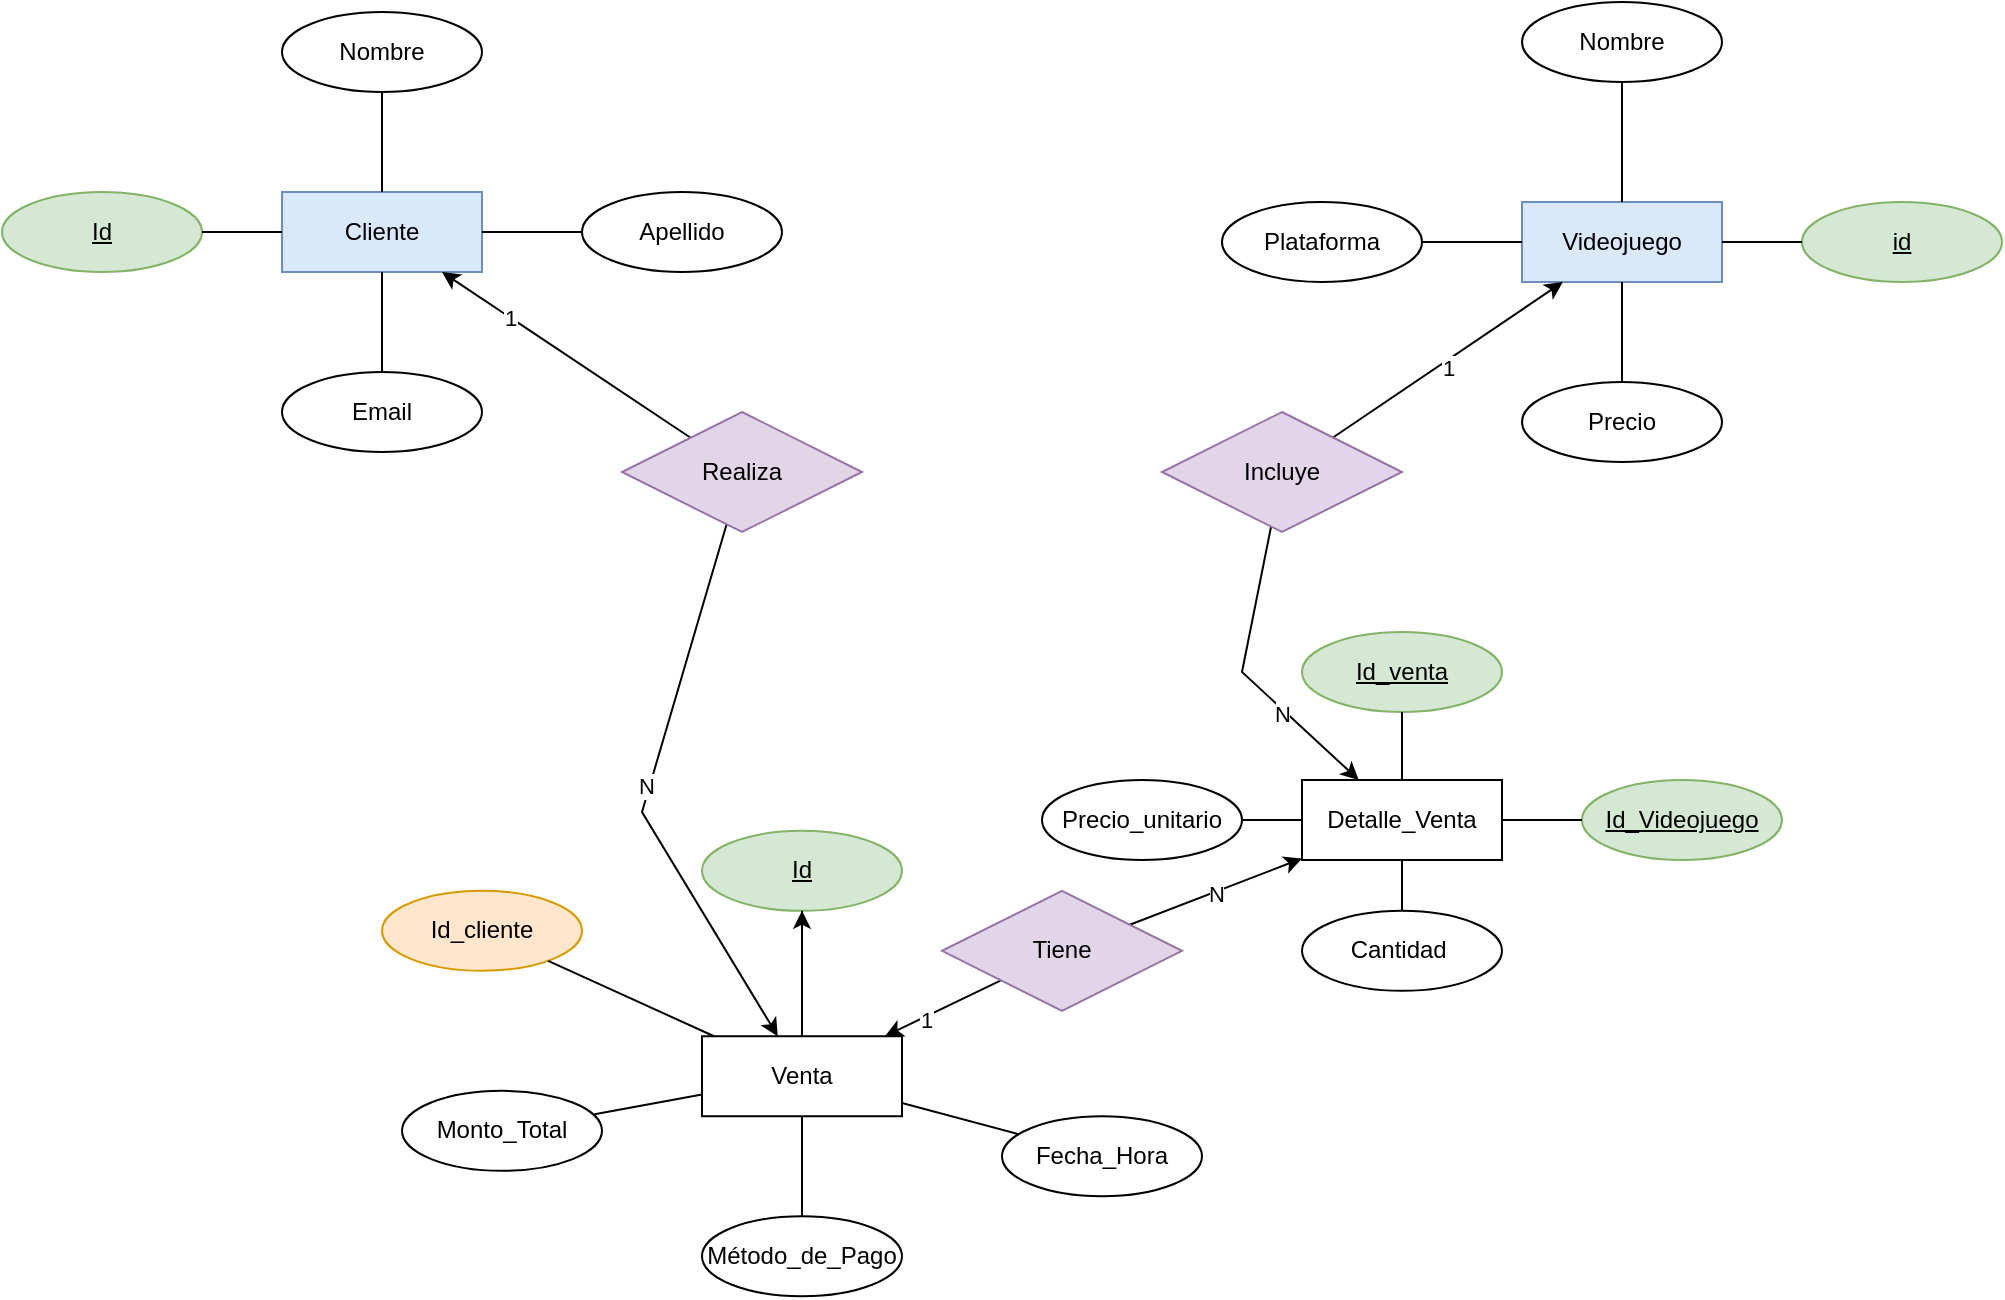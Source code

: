 <mxfile version="28.0.7">
  <diagram name="Página-1" id="Fukrr-wGdX8DEaM5J_3e">
    <mxGraphModel dx="1202" dy="668" grid="1" gridSize="10" guides="1" tooltips="1" connect="1" arrows="1" fold="1" page="1" pageScale="1" pageWidth="1169" pageHeight="827" math="0" shadow="0" adaptiveColors="none">
      <root>
        <mxCell id="0" />
        <mxCell id="1" parent="0" />
        <mxCell id="8KTi39Ln3MSMDI1yWOt1-68" value="" style="edgeStyle=orthogonalEdgeStyle;rounded=0;orthogonalLoop=1;jettySize=auto;html=1;" edge="1" parent="1" source="8KTi39Ln3MSMDI1yWOt1-1" target="8KTi39Ln3MSMDI1yWOt1-13">
          <mxGeometry relative="1" as="geometry" />
        </mxCell>
        <mxCell id="8KTi39Ln3MSMDI1yWOt1-1" value="Venta" style="whiteSpace=wrap;html=1;align=center;" vertex="1" parent="1">
          <mxGeometry x="450" y="602.12" width="100" height="40" as="geometry" />
        </mxCell>
        <mxCell id="8KTi39Ln3MSMDI1yWOt1-2" value="Videojuego" style="whiteSpace=wrap;html=1;align=center;fillColor=#dae8fc;strokeColor=#6c8ebf;" vertex="1" parent="1">
          <mxGeometry x="860" y="185" width="100" height="40" as="geometry" />
        </mxCell>
        <mxCell id="8KTi39Ln3MSMDI1yWOt1-3" value="Cliente" style="whiteSpace=wrap;html=1;align=center;fillColor=#dae8fc;strokeColor=#6c8ebf;" vertex="1" parent="1">
          <mxGeometry x="240" y="180" width="100" height="40" as="geometry" />
        </mxCell>
        <mxCell id="8KTi39Ln3MSMDI1yWOt1-4" value="Nombre" style="ellipse;whiteSpace=wrap;html=1;align=center;" vertex="1" parent="1">
          <mxGeometry x="240" y="90" width="100" height="40" as="geometry" />
        </mxCell>
        <mxCell id="8KTi39Ln3MSMDI1yWOt1-5" value="Apellido" style="ellipse;whiteSpace=wrap;html=1;align=center;" vertex="1" parent="1">
          <mxGeometry x="390" y="180" width="100" height="40" as="geometry" />
        </mxCell>
        <mxCell id="8KTi39Ln3MSMDI1yWOt1-6" value="Email" style="ellipse;whiteSpace=wrap;html=1;align=center;" vertex="1" parent="1">
          <mxGeometry x="240" y="270" width="100" height="40" as="geometry" />
        </mxCell>
        <mxCell id="8KTi39Ln3MSMDI1yWOt1-7" value="Plataforma" style="ellipse;whiteSpace=wrap;html=1;align=center;" vertex="1" parent="1">
          <mxGeometry x="710" y="185" width="100" height="40" as="geometry" />
        </mxCell>
        <mxCell id="8KTi39Ln3MSMDI1yWOt1-8" value="Nombre" style="ellipse;whiteSpace=wrap;html=1;align=center;" vertex="1" parent="1">
          <mxGeometry x="860" y="85" width="100" height="40" as="geometry" />
        </mxCell>
        <mxCell id="8KTi39Ln3MSMDI1yWOt1-9" value="Precio" style="ellipse;whiteSpace=wrap;html=1;align=center;" vertex="1" parent="1">
          <mxGeometry x="860" y="275" width="100" height="40" as="geometry" />
        </mxCell>
        <mxCell id="8KTi39Ln3MSMDI1yWOt1-11" value="Id" style="ellipse;whiteSpace=wrap;html=1;align=center;fontStyle=4;fillColor=#d5e8d4;strokeColor=#82b366;" vertex="1" parent="1">
          <mxGeometry x="100" y="180" width="100" height="40" as="geometry" />
        </mxCell>
        <mxCell id="8KTi39Ln3MSMDI1yWOt1-12" value="id" style="ellipse;whiteSpace=wrap;html=1;align=center;fontStyle=4;fillColor=#d5e8d4;strokeColor=#82b366;" vertex="1" parent="1">
          <mxGeometry x="1000" y="185" width="100" height="40" as="geometry" />
        </mxCell>
        <mxCell id="8KTi39Ln3MSMDI1yWOt1-13" value="Id" style="ellipse;whiteSpace=wrap;html=1;align=center;fontStyle=4;fillColor=#d5e8d4;strokeColor=#82b366;" vertex="1" parent="1">
          <mxGeometry x="450" y="499.41" width="100" height="40" as="geometry" />
        </mxCell>
        <mxCell id="8KTi39Ln3MSMDI1yWOt1-14" value="Método_de_Pago" style="ellipse;whiteSpace=wrap;html=1;align=center;" vertex="1" parent="1">
          <mxGeometry x="450" y="692.12" width="100" height="40" as="geometry" />
        </mxCell>
        <mxCell id="8KTi39Ln3MSMDI1yWOt1-16" value="" style="endArrow=none;html=1;rounded=0;" edge="1" parent="1" source="8KTi39Ln3MSMDI1yWOt1-9" target="8KTi39Ln3MSMDI1yWOt1-2">
          <mxGeometry width="50" height="50" relative="1" as="geometry">
            <mxPoint x="1100" y="345" as="sourcePoint" />
            <mxPoint x="1150" y="295" as="targetPoint" />
          </mxGeometry>
        </mxCell>
        <mxCell id="8KTi39Ln3MSMDI1yWOt1-17" value="" style="endArrow=none;html=1;rounded=0;" edge="1" parent="1" source="8KTi39Ln3MSMDI1yWOt1-12" target="8KTi39Ln3MSMDI1yWOt1-2">
          <mxGeometry width="50" height="50" relative="1" as="geometry">
            <mxPoint x="1080" y="375" as="sourcePoint" />
            <mxPoint x="1080" y="325" as="targetPoint" />
          </mxGeometry>
        </mxCell>
        <mxCell id="8KTi39Ln3MSMDI1yWOt1-18" value="" style="endArrow=none;html=1;rounded=0;" edge="1" parent="1" source="8KTi39Ln3MSMDI1yWOt1-2" target="8KTi39Ln3MSMDI1yWOt1-8">
          <mxGeometry width="50" height="50" relative="1" as="geometry">
            <mxPoint x="910" y="175" as="sourcePoint" />
            <mxPoint x="910" y="125" as="targetPoint" />
          </mxGeometry>
        </mxCell>
        <mxCell id="8KTi39Ln3MSMDI1yWOt1-19" value="" style="endArrow=none;html=1;rounded=0;" edge="1" parent="1" source="8KTi39Ln3MSMDI1yWOt1-2" target="8KTi39Ln3MSMDI1yWOt1-7">
          <mxGeometry width="50" height="50" relative="1" as="geometry">
            <mxPoint x="810" y="245" as="sourcePoint" />
            <mxPoint x="810" y="195" as="targetPoint" />
          </mxGeometry>
        </mxCell>
        <mxCell id="8KTi39Ln3MSMDI1yWOt1-20" value="" style="endArrow=none;html=1;rounded=0;" edge="1" parent="1" source="8KTi39Ln3MSMDI1yWOt1-3" target="8KTi39Ln3MSMDI1yWOt1-4">
          <mxGeometry width="50" height="50" relative="1" as="geometry">
            <mxPoint x="310" y="200" as="sourcePoint" />
            <mxPoint x="310" y="150" as="targetPoint" />
          </mxGeometry>
        </mxCell>
        <mxCell id="8KTi39Ln3MSMDI1yWOt1-21" value="" style="endArrow=none;html=1;rounded=0;" edge="1" parent="1" source="8KTi39Ln3MSMDI1yWOt1-3" target="8KTi39Ln3MSMDI1yWOt1-5">
          <mxGeometry width="50" height="50" relative="1" as="geometry">
            <mxPoint x="370" y="260" as="sourcePoint" />
            <mxPoint x="370" y="210" as="targetPoint" />
          </mxGeometry>
        </mxCell>
        <mxCell id="8KTi39Ln3MSMDI1yWOt1-22" value="" style="endArrow=none;html=1;rounded=0;" edge="1" parent="1" source="8KTi39Ln3MSMDI1yWOt1-3" target="8KTi39Ln3MSMDI1yWOt1-11">
          <mxGeometry width="50" height="50" relative="1" as="geometry">
            <mxPoint x="230" y="300" as="sourcePoint" />
            <mxPoint x="230" y="250" as="targetPoint" />
          </mxGeometry>
        </mxCell>
        <mxCell id="8KTi39Ln3MSMDI1yWOt1-23" value="" style="endArrow=none;html=1;rounded=0;" edge="1" parent="1" source="8KTi39Ln3MSMDI1yWOt1-6" target="8KTi39Ln3MSMDI1yWOt1-3">
          <mxGeometry width="50" height="50" relative="1" as="geometry">
            <mxPoint x="300" y="340" as="sourcePoint" />
            <mxPoint x="300" y="290" as="targetPoint" />
          </mxGeometry>
        </mxCell>
        <mxCell id="8KTi39Ln3MSMDI1yWOt1-24" value="" style="endArrow=none;html=1;rounded=0;" edge="1" parent="1" source="8KTi39Ln3MSMDI1yWOt1-1" target="8KTi39Ln3MSMDI1yWOt1-13">
          <mxGeometry width="50" height="50" relative="1" as="geometry">
            <mxPoint x="495" y="622.12" as="sourcePoint" />
            <mxPoint x="500" y="556.12" as="targetPoint" />
          </mxGeometry>
        </mxCell>
        <mxCell id="8KTi39Ln3MSMDI1yWOt1-28" value="" style="endArrow=none;html=1;rounded=0;" edge="1" parent="1" source="8KTi39Ln3MSMDI1yWOt1-14" target="8KTi39Ln3MSMDI1yWOt1-1">
          <mxGeometry width="50" height="50" relative="1" as="geometry">
            <mxPoint x="525" y="742.12" as="sourcePoint" />
            <mxPoint x="525" y="692.12" as="targetPoint" />
          </mxGeometry>
        </mxCell>
        <mxCell id="8KTi39Ln3MSMDI1yWOt1-29" value="Fecha_Hora" style="ellipse;whiteSpace=wrap;html=1;align=center;" vertex="1" parent="1">
          <mxGeometry x="600" y="642.12" width="100" height="40" as="geometry" />
        </mxCell>
        <mxCell id="8KTi39Ln3MSMDI1yWOt1-30" value="" style="endArrow=none;html=1;rounded=0;" edge="1" parent="1" source="8KTi39Ln3MSMDI1yWOt1-29" target="8KTi39Ln3MSMDI1yWOt1-1">
          <mxGeometry width="50" height="50" relative="1" as="geometry">
            <mxPoint x="425" y="712.12" as="sourcePoint" />
            <mxPoint x="475" y="662.12" as="targetPoint" />
          </mxGeometry>
        </mxCell>
        <mxCell id="8KTi39Ln3MSMDI1yWOt1-34" style="rounded=0;orthogonalLoop=1;jettySize=auto;html=1;" edge="1" parent="1" source="8KTi39Ln3MSMDI1yWOt1-31" target="8KTi39Ln3MSMDI1yWOt1-3">
          <mxGeometry relative="1" as="geometry" />
        </mxCell>
        <mxCell id="8KTi39Ln3MSMDI1yWOt1-38" value="1" style="edgeLabel;html=1;align=center;verticalAlign=middle;resizable=0;points=[];" vertex="1" connectable="0" parent="8KTi39Ln3MSMDI1yWOt1-34">
          <mxGeometry x="0.455" relative="1" as="geometry">
            <mxPoint as="offset" />
          </mxGeometry>
        </mxCell>
        <mxCell id="8KTi39Ln3MSMDI1yWOt1-35" style="rounded=0;orthogonalLoop=1;jettySize=auto;html=1;" edge="1" parent="1" source="8KTi39Ln3MSMDI1yWOt1-31" target="8KTi39Ln3MSMDI1yWOt1-1">
          <mxGeometry relative="1" as="geometry">
            <Array as="points">
              <mxPoint x="420" y="490" />
            </Array>
          </mxGeometry>
        </mxCell>
        <mxCell id="8KTi39Ln3MSMDI1yWOt1-39" value="N" style="edgeLabel;html=1;align=center;verticalAlign=middle;resizable=0;points=[];" vertex="1" connectable="0" parent="8KTi39Ln3MSMDI1yWOt1-35">
          <mxGeometry x="-0.03" y="-2" relative="1" as="geometry">
            <mxPoint as="offset" />
          </mxGeometry>
        </mxCell>
        <mxCell id="8KTi39Ln3MSMDI1yWOt1-31" value="Realiza" style="shape=rhombus;perimeter=rhombusPerimeter;whiteSpace=wrap;html=1;align=center;fillColor=#e1d5e7;strokeColor=#9673a6;" vertex="1" parent="1">
          <mxGeometry x="410" y="290" width="120" height="60" as="geometry" />
        </mxCell>
        <mxCell id="8KTi39Ln3MSMDI1yWOt1-36" style="rounded=0;orthogonalLoop=1;jettySize=auto;html=1;" edge="1" parent="1" source="8KTi39Ln3MSMDI1yWOt1-32" target="8KTi39Ln3MSMDI1yWOt1-2">
          <mxGeometry relative="1" as="geometry" />
        </mxCell>
        <mxCell id="8KTi39Ln3MSMDI1yWOt1-59" value="1" style="edgeLabel;html=1;align=center;verticalAlign=middle;resizable=0;points=[];" vertex="1" connectable="0" parent="8KTi39Ln3MSMDI1yWOt1-36">
          <mxGeometry x="-0.025" y="-3" relative="1" as="geometry">
            <mxPoint as="offset" />
          </mxGeometry>
        </mxCell>
        <mxCell id="8KTi39Ln3MSMDI1yWOt1-57" style="rounded=0;orthogonalLoop=1;jettySize=auto;html=1;" edge="1" parent="1" source="8KTi39Ln3MSMDI1yWOt1-32" target="8KTi39Ln3MSMDI1yWOt1-45">
          <mxGeometry relative="1" as="geometry">
            <Array as="points">
              <mxPoint x="720" y="420" />
            </Array>
          </mxGeometry>
        </mxCell>
        <mxCell id="8KTi39Ln3MSMDI1yWOt1-60" value="N" style="edgeLabel;html=1;align=center;verticalAlign=middle;resizable=0;points=[];" vertex="1" connectable="0" parent="8KTi39Ln3MSMDI1yWOt1-57">
          <mxGeometry x="0.343" y="-2" relative="1" as="geometry">
            <mxPoint as="offset" />
          </mxGeometry>
        </mxCell>
        <mxCell id="8KTi39Ln3MSMDI1yWOt1-32" value="Incluye" style="shape=rhombus;perimeter=rhombusPerimeter;whiteSpace=wrap;html=1;align=center;fillColor=#e1d5e7;strokeColor=#9673a6;" vertex="1" parent="1">
          <mxGeometry x="680" y="290" width="120" height="60" as="geometry" />
        </mxCell>
        <mxCell id="8KTi39Ln3MSMDI1yWOt1-43" value="Monto_Total" style="ellipse;whiteSpace=wrap;html=1;align=center;" vertex="1" parent="1">
          <mxGeometry x="300" y="629.41" width="100" height="40" as="geometry" />
        </mxCell>
        <mxCell id="8KTi39Ln3MSMDI1yWOt1-44" value="" style="endArrow=none;html=1;rounded=0;" edge="1" parent="1" source="8KTi39Ln3MSMDI1yWOt1-43" target="8KTi39Ln3MSMDI1yWOt1-1">
          <mxGeometry width="50" height="50" relative="1" as="geometry">
            <mxPoint x="470" y="509.41" as="sourcePoint" />
            <mxPoint x="520" y="459.41" as="targetPoint" />
          </mxGeometry>
        </mxCell>
        <mxCell id="8KTi39Ln3MSMDI1yWOt1-45" value="Detalle_Venta" style="whiteSpace=wrap;html=1;align=center;" vertex="1" parent="1">
          <mxGeometry x="750" y="474" width="100" height="40" as="geometry" />
        </mxCell>
        <mxCell id="8KTi39Ln3MSMDI1yWOt1-48" value="Id_venta" style="ellipse;whiteSpace=wrap;html=1;align=center;fontStyle=4;fillColor=#d5e8d4;strokeColor=#82b366;" vertex="1" parent="1">
          <mxGeometry x="750" y="400" width="100" height="40" as="geometry" />
        </mxCell>
        <mxCell id="8KTi39Ln3MSMDI1yWOt1-49" value="Id_Videojuego" style="ellipse;whiteSpace=wrap;html=1;align=center;fontStyle=4;fillColor=#d5e8d4;strokeColor=#82b366;" vertex="1" parent="1">
          <mxGeometry x="890" y="474" width="100" height="40" as="geometry" />
        </mxCell>
        <mxCell id="8KTi39Ln3MSMDI1yWOt1-50" value="Cantidad&amp;nbsp;" style="ellipse;whiteSpace=wrap;html=1;align=center;" vertex="1" parent="1">
          <mxGeometry x="750" y="539.41" width="100" height="40" as="geometry" />
        </mxCell>
        <mxCell id="8KTi39Ln3MSMDI1yWOt1-51" value="Precio_unitario" style="ellipse;whiteSpace=wrap;html=1;align=center;" vertex="1" parent="1">
          <mxGeometry x="620" y="474" width="100" height="40" as="geometry" />
        </mxCell>
        <mxCell id="8KTi39Ln3MSMDI1yWOt1-53" value="" style="endArrow=none;html=1;rounded=0;" edge="1" parent="1" source="8KTi39Ln3MSMDI1yWOt1-45" target="8KTi39Ln3MSMDI1yWOt1-48">
          <mxGeometry width="50" height="50" relative="1" as="geometry">
            <mxPoint x="560" y="490" as="sourcePoint" />
            <mxPoint x="610" y="440" as="targetPoint" />
          </mxGeometry>
        </mxCell>
        <mxCell id="8KTi39Ln3MSMDI1yWOt1-54" value="" style="endArrow=none;html=1;rounded=0;" edge="1" parent="1" source="8KTi39Ln3MSMDI1yWOt1-45" target="8KTi39Ln3MSMDI1yWOt1-49">
          <mxGeometry width="50" height="50" relative="1" as="geometry">
            <mxPoint x="840" y="544" as="sourcePoint" />
            <mxPoint x="840" y="510" as="targetPoint" />
          </mxGeometry>
        </mxCell>
        <mxCell id="8KTi39Ln3MSMDI1yWOt1-55" value="" style="endArrow=none;html=1;rounded=0;" edge="1" parent="1" source="8KTi39Ln3MSMDI1yWOt1-50" target="8KTi39Ln3MSMDI1yWOt1-45">
          <mxGeometry width="50" height="50" relative="1" as="geometry">
            <mxPoint x="840" y="574" as="sourcePoint" />
            <mxPoint x="840" y="540" as="targetPoint" />
          </mxGeometry>
        </mxCell>
        <mxCell id="8KTi39Ln3MSMDI1yWOt1-56" value="" style="endArrow=none;html=1;rounded=0;" edge="1" parent="1" source="8KTi39Ln3MSMDI1yWOt1-51" target="8KTi39Ln3MSMDI1yWOt1-45">
          <mxGeometry width="50" height="50" relative="1" as="geometry">
            <mxPoint x="690" y="544" as="sourcePoint" />
            <mxPoint x="690" y="510" as="targetPoint" />
          </mxGeometry>
        </mxCell>
        <mxCell id="8KTi39Ln3MSMDI1yWOt1-61" style="rounded=0;orthogonalLoop=1;jettySize=auto;html=1;" edge="1" parent="1" source="8KTi39Ln3MSMDI1yWOt1-58" target="8KTi39Ln3MSMDI1yWOt1-1">
          <mxGeometry relative="1" as="geometry" />
        </mxCell>
        <mxCell id="8KTi39Ln3MSMDI1yWOt1-62" value="1" style="edgeLabel;html=1;align=center;verticalAlign=middle;resizable=0;points=[];" vertex="1" connectable="0" parent="8KTi39Ln3MSMDI1yWOt1-61">
          <mxGeometry x="0.303" y="1" relative="1" as="geometry">
            <mxPoint as="offset" />
          </mxGeometry>
        </mxCell>
        <mxCell id="8KTi39Ln3MSMDI1yWOt1-63" style="rounded=0;orthogonalLoop=1;jettySize=auto;html=1;" edge="1" parent="1" source="8KTi39Ln3MSMDI1yWOt1-58" target="8KTi39Ln3MSMDI1yWOt1-45">
          <mxGeometry relative="1" as="geometry" />
        </mxCell>
        <mxCell id="8KTi39Ln3MSMDI1yWOt1-64" value="N" style="edgeLabel;html=1;align=center;verticalAlign=middle;resizable=0;points=[];" vertex="1" connectable="0" parent="8KTi39Ln3MSMDI1yWOt1-63">
          <mxGeometry x="-0.029" y="-1" relative="1" as="geometry">
            <mxPoint as="offset" />
          </mxGeometry>
        </mxCell>
        <mxCell id="8KTi39Ln3MSMDI1yWOt1-58" value="Tiene" style="shape=rhombus;perimeter=rhombusPerimeter;whiteSpace=wrap;html=1;align=center;fillColor=#e1d5e7;strokeColor=#9673a6;" vertex="1" parent="1">
          <mxGeometry x="570" y="529.41" width="120" height="60" as="geometry" />
        </mxCell>
        <mxCell id="8KTi39Ln3MSMDI1yWOt1-65" value="Id_cliente" style="ellipse;whiteSpace=wrap;html=1;align=center;fillColor=#ffe6cc;strokeColor=#d79b00;" vertex="1" parent="1">
          <mxGeometry x="290" y="529.41" width="100" height="40" as="geometry" />
        </mxCell>
        <mxCell id="8KTi39Ln3MSMDI1yWOt1-66" value="" style="endArrow=none;html=1;rounded=0;" edge="1" parent="1" source="8KTi39Ln3MSMDI1yWOt1-1" target="8KTi39Ln3MSMDI1yWOt1-65">
          <mxGeometry width="50" height="50" relative="1" as="geometry">
            <mxPoint x="560" y="610" as="sourcePoint" />
            <mxPoint x="610" y="560" as="targetPoint" />
          </mxGeometry>
        </mxCell>
      </root>
    </mxGraphModel>
  </diagram>
</mxfile>

